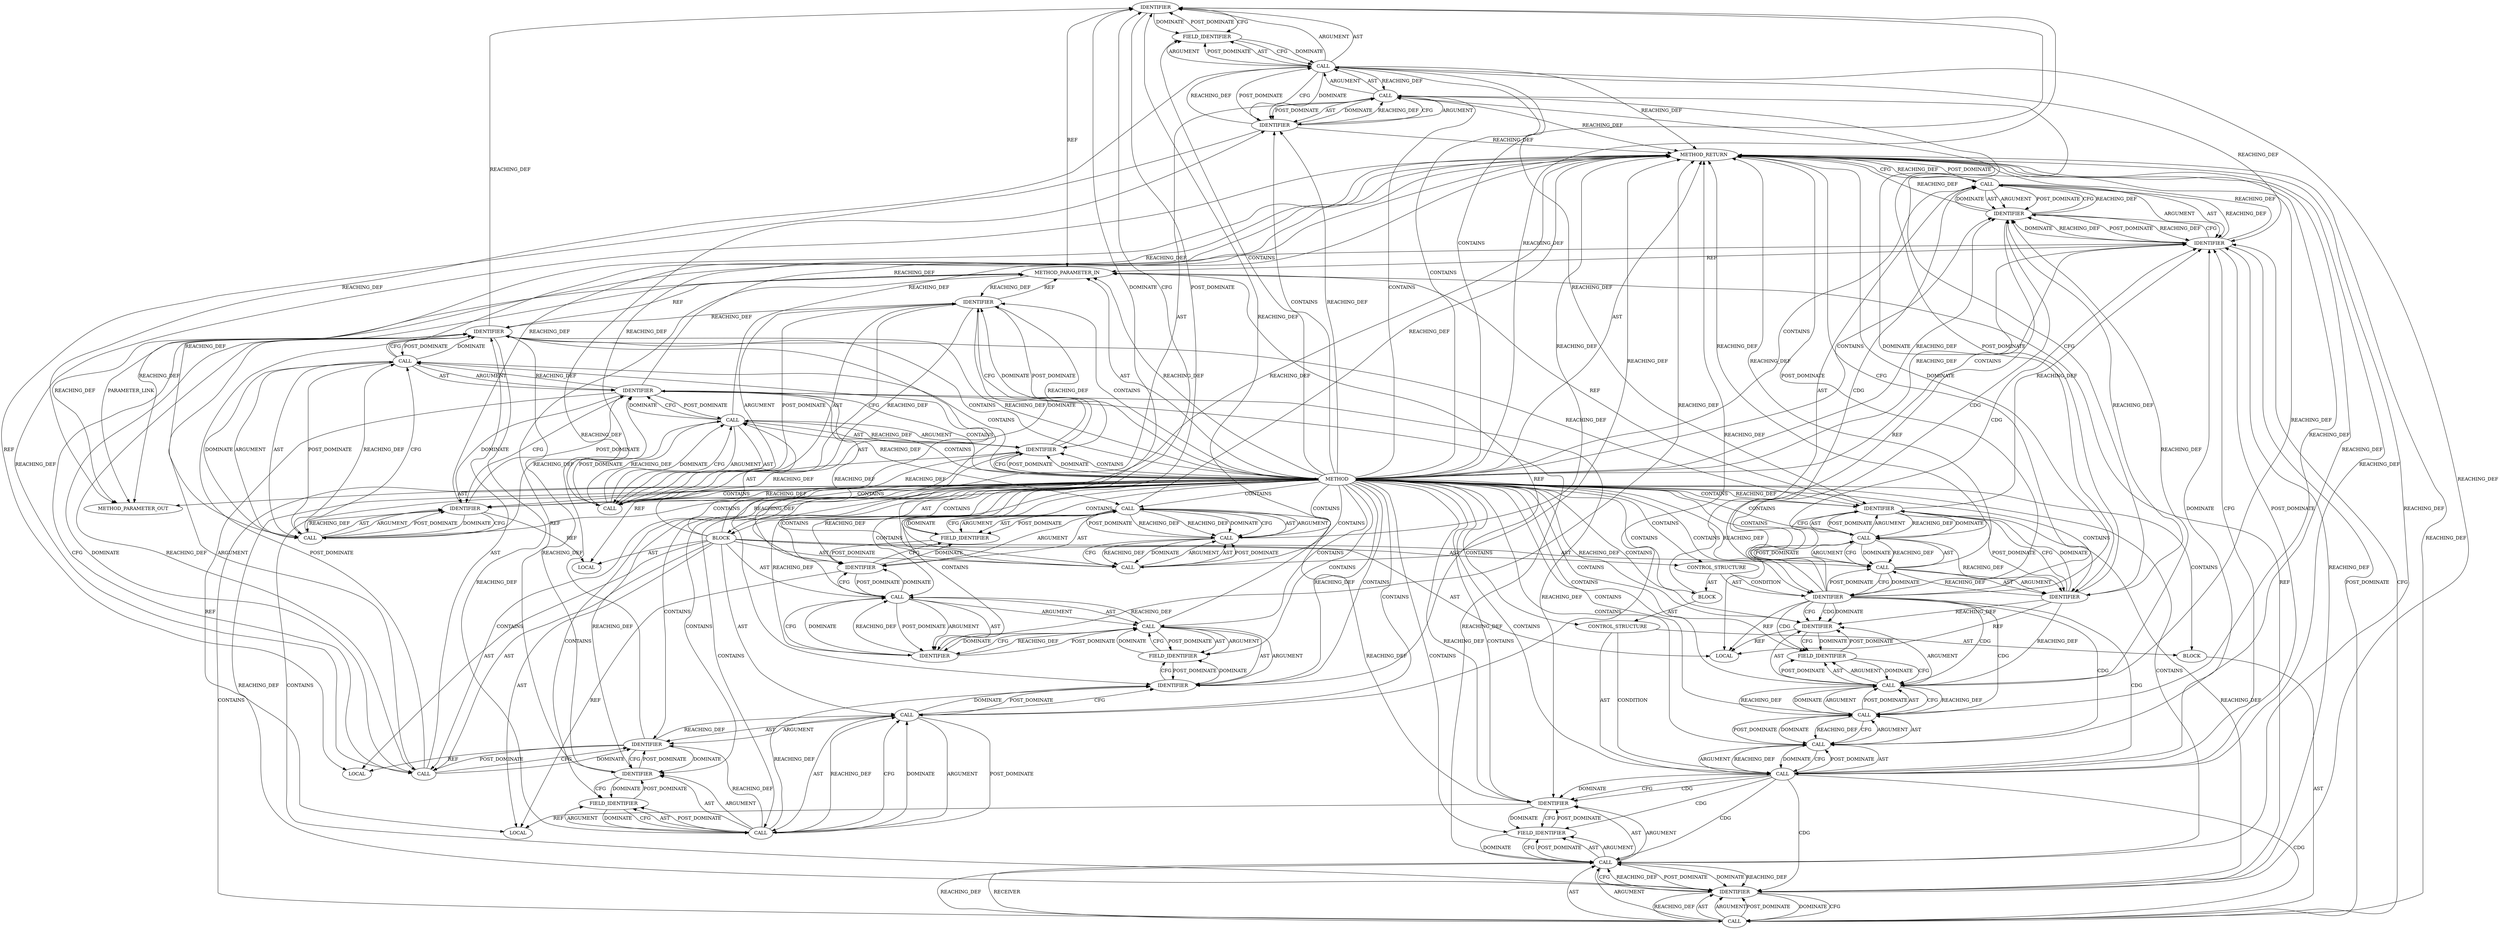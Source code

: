 digraph {
  17520 [label=IDENTIFIER ORDER=1 ARGUMENT_INDEX=1 CODE="sk" COLUMN_NUMBER=2 LINE_NUMBER=2439 TYPE_FULL_NAME="sock*" NAME="sk"]
  17535 [label=IDENTIFIER ORDER=1 ARGUMENT_INDEX=1 CODE="psock" COLUMN_NUMBER=20 LINE_NUMBER=2443 TYPE_FULL_NAME="sk_psock*" NAME="psock"]
  17511 [label=FIELD_IDENTIFIER ORDER=2 ARGUMENT_INDEX=2 CODE="sk_allocation" COLUMN_NUMBER=2 LINE_NUMBER=2437 CANONICAL_NAME="sk_allocation"]
  17533 [label=CALL ORDER=1 ARGUMENT_INDEX=1 CODE="&psock->ingress_msg" COLUMN_NUMBER=19 METHOD_FULL_NAME="<operator>.addressOf" LINE_NUMBER=2443 TYPE_FULL_NAME="<empty>" DISPATCH_TYPE="STATIC_DISPATCH" SIGNATURE="" NAME="<operator>.addressOf"]
  17510 [label=IDENTIFIER ORDER=1 ARGUMENT_INDEX=1 CODE="sk" COLUMN_NUMBER=2 LINE_NUMBER=2437 TYPE_FULL_NAME="sock*" NAME="sk"]
  17534 [label=CALL ORDER=1 ARGUMENT_INDEX=1 CODE="psock->ingress_msg" COLUMN_NUMBER=20 METHOD_FULL_NAME="<operator>.indirectFieldAccess" LINE_NUMBER=2443 TYPE_FULL_NAME="<empty>" DISPATCH_TYPE="STATIC_DISPATCH" SIGNATURE="" NAME="<operator>.indirectFieldAccess"]
  17500 [label=LOCAL ORDER=6 CODE="gfp_t alloc_save" COLUMN_NUMBER=8 LINE_NUMBER=2432 TYPE_FULL_NAME="gfp_t" NAME="alloc_save"]
  17536 [label=FIELD_IDENTIFIER ORDER=2 ARGUMENT_INDEX=2 CODE="ingress_msg" COLUMN_NUMBER=20 LINE_NUMBER=2443 CANONICAL_NAME="ingress_msg"]
  17493 [label=IDENTIFIER ORDER=1 ARGUMENT_INDEX=1 CODE="sk" COLUMN_NUMBER=44 LINE_NUMBER=2429 TYPE_FULL_NAME="sock*" NAME="sk"]
  17509 [label=CALL ORDER=1 ARGUMENT_INDEX=1 CODE="sk->sk_allocation" COLUMN_NUMBER=2 METHOD_FULL_NAME="<operator>.indirectFieldAccess" LINE_NUMBER=2437 TYPE_FULL_NAME="<empty>" DISPATCH_TYPE="STATIC_DISPATCH" SIGNATURE="" NAME="<operator>.indirectFieldAccess"]
  17541 [label=FIELD_IDENTIFIER ORDER=2 ARGUMENT_INDEX=2 CODE="saved_data_ready" COLUMN_NUMBER=4 LINE_NUMBER=2444 CANONICAL_NAME="saved_data_ready"]
  17496 [label=IDENTIFIER ORDER=1 ARGUMENT_INDEX=1 CODE="ctx" COLUMN_NUMBER=28 LINE_NUMBER=2430 TYPE_FULL_NAME="tls_sw_context_rx*" NAME="ctx"]
  17517 [label=FIELD_IDENTIFIER ORDER=2 ARGUMENT_INDEX=2 CODE="strp" COLUMN_NUMBER=23 LINE_NUMBER=2438 CANONICAL_NAME="strp"]
  17501 [label=CALL ORDER=7 ARGUMENT_INDEX=-1 CODE="trace_sk_data_ready(sk)" COLUMN_NUMBER=2 METHOD_FULL_NAME="trace_sk_data_ready" LINE_NUMBER=2434 TYPE_FULL_NAME="<empty>" DISPATCH_TYPE="STATIC_DISPATCH" SIGNATURE="" NAME="trace_sk_data_ready"]
  21698 [label=METHOD_PARAMETER_OUT ORDER=1 CODE="struct sock *sk" IS_VARIADIC=false COLUMN_NUMBER=28 LINE_NUMBER=2427 TYPE_FULL_NAME="sock*" EVALUATION_STRATEGY="BY_VALUE" INDEX=1 NAME="sk"]
  17515 [label=CALL ORDER=1 ARGUMENT_INDEX=1 CODE="ctx->strp" COLUMN_NUMBER=23 METHOD_FULL_NAME="<operator>.indirectFieldAccess" LINE_NUMBER=2438 TYPE_FULL_NAME="<empty>" DISPATCH_TYPE="STATIC_DISPATCH" SIGNATURE="" NAME="<operator>.indirectFieldAccess"]
  17502 [label=IDENTIFIER ORDER=1 ARGUMENT_INDEX=1 CODE="sk" COLUMN_NUMBER=22 LINE_NUMBER=2434 TYPE_FULL_NAME="sock*" NAME="sk"]
  17499 [label=LOCAL ORDER=5 CODE="struct sk_psock* psock" COLUMN_NUMBER=18 LINE_NUMBER=2431 TYPE_FULL_NAME="sk_psock*" NAME="psock"]
  17526 [label=IDENTIFIER ORDER=1 ARGUMENT_INDEX=1 CODE="sk" COLUMN_NUMBER=23 LINE_NUMBER=2441 TYPE_FULL_NAME="sock*" NAME="sk"]
  17545 [label=IDENTIFIER ORDER=2 ARGUMENT_INDEX=2 CODE="psock" COLUMN_NUMBER=20 LINE_NUMBER=2445 TYPE_FULL_NAME="sk_psock*" NAME="psock"]
  17506 [label=IDENTIFIER ORDER=1 ARGUMENT_INDEX=1 CODE="sk" COLUMN_NUMBER=15 LINE_NUMBER=2436 TYPE_FULL_NAME="sock*" NAME="sk"]
  17537 [label=BLOCK ORDER=2 ARGUMENT_INDEX=-1 CODE="<empty>" COLUMN_NUMBER=4 LINE_NUMBER=2444 TYPE_FULL_NAME="void"]
  17538 [label=CALL ORDER=1 ARGUMENT_INDEX=1 CODE="ctx->saved_data_ready(sk)" COLUMN_NUMBER=4 METHOD_FULL_NAME="tls_sw_context_rx.saved_data_ready" LINE_NUMBER=2444 TYPE_FULL_NAME="<empty>" DISPATCH_TYPE="STATIC_DISPATCH" SIGNATURE="" NAME="saved_data_ready"]
  17532 [label=CALL ORDER=1 ARGUMENT_INDEX=1 CODE="list_empty(&psock->ingress_msg)" COLUMN_NUMBER=8 METHOD_FULL_NAME="list_empty" LINE_NUMBER=2443 TYPE_FULL_NAME="<empty>" DISPATCH_TYPE="STATIC_DISPATCH" SIGNATURE="" NAME="list_empty"]
  17492 [label=CALL ORDER=2 ARGUMENT_INDEX=2 CODE="tls_get_ctx(sk)" COLUMN_NUMBER=32 METHOD_FULL_NAME="tls_get_ctx" LINE_NUMBER=2429 TYPE_FULL_NAME="<empty>" DISPATCH_TYPE="STATIC_DISPATCH" SIGNATURE="" NAME="tls_get_ctx"]
  17488 [label=BLOCK ORDER=2 ARGUMENT_INDEX=-1 CODE="{
	struct tls_context *tls_ctx = tls_get_ctx(sk);
	struct tls_sw_context_rx *ctx = tls_sw_ctx_rx(tls_ctx);
	struct sk_psock *psock;
	gfp_t alloc_save;

	trace_sk_data_ready(sk);

	alloc_save = sk->sk_allocation;
	sk->sk_allocation = GFP_ATOMIC;
	tls_strp_data_ready(&ctx->strp);
	sk->sk_allocation = alloc_save;

	psock = sk_psock_get(sk);
	if (psock) {
		if (!list_empty(&psock->ingress_msg))
			ctx->saved_data_ready(sk);
		sk_psock_put(sk, psock);
	}
}" COLUMN_NUMBER=1 LINE_NUMBER=2428 TYPE_FULL_NAME="void"]
  17527 [label=CONTROL_STRUCTURE CONTROL_STRUCTURE_TYPE="IF" ORDER=13 PARSER_TYPE_NAME="CASTIfStatement" ARGUMENT_INDEX=-1 CODE="if (psock)" COLUMN_NUMBER=2 LINE_NUMBER=2442]
  17494 [label=LOCAL ORDER=3 CODE="struct tls_sw_context_rx* ctx" COLUMN_NUMBER=27 LINE_NUMBER=2430 TYPE_FULL_NAME="tls_sw_context_rx*" NAME="ctx"]
  17514 [label=CALL ORDER=1 ARGUMENT_INDEX=1 CODE="&ctx->strp" COLUMN_NUMBER=22 METHOD_FULL_NAME="<operator>.addressOf" LINE_NUMBER=2438 TYPE_FULL_NAME="<empty>" DISPATCH_TYPE="STATIC_DISPATCH" SIGNATURE="" NAME="<operator>.addressOf"]
  17505 [label=CALL ORDER=2 ARGUMENT_INDEX=2 CODE="sk->sk_allocation" COLUMN_NUMBER=15 METHOD_FULL_NAME="<operator>.indirectFieldAccess" LINE_NUMBER=2436 TYPE_FULL_NAME="<empty>" DISPATCH_TYPE="STATIC_DISPATCH" SIGNATURE="" NAME="<operator>.indirectFieldAccess"]
  17543 [label=CALL ORDER=2 ARGUMENT_INDEX=-1 CODE="sk_psock_put(sk, psock)" COLUMN_NUMBER=3 METHOD_FULL_NAME="sk_psock_put" LINE_NUMBER=2445 TYPE_FULL_NAME="<empty>" DISPATCH_TYPE="STATIC_DISPATCH" SIGNATURE="" NAME="sk_psock_put"]
  17516 [label=IDENTIFIER ORDER=1 ARGUMENT_INDEX=1 CODE="ctx" COLUMN_NUMBER=23 LINE_NUMBER=2438 TYPE_FULL_NAME="tls_sw_context_rx*" NAME="ctx"]
  17522 [label=IDENTIFIER ORDER=2 ARGUMENT_INDEX=2 CODE="alloc_save" COLUMN_NUMBER=22 LINE_NUMBER=2439 TYPE_FULL_NAME="gfp_t" NAME="alloc_save"]
  17531 [label=CALL ORDER=1 ARGUMENT_INDEX=-1 CODE="!list_empty(&psock->ingress_msg)" COLUMN_NUMBER=7 METHOD_FULL_NAME="<operator>.logicalNot" LINE_NUMBER=2443 TYPE_FULL_NAME="<empty>" DISPATCH_TYPE="STATIC_DISPATCH" SIGNATURE="" NAME="<operator>.logicalNot"]
  17491 [label=IDENTIFIER ORDER=1 ARGUMENT_INDEX=1 CODE="tls_ctx" COLUMN_NUMBER=22 LINE_NUMBER=2429 TYPE_FULL_NAME="tls_context*" NAME="tls_ctx"]
  17540 [label=IDENTIFIER ORDER=1 ARGUMENT_INDEX=1 CODE="ctx" COLUMN_NUMBER=4 LINE_NUMBER=2444 TYPE_FULL_NAME="tls_sw_context_rx*" NAME="ctx"]
  17544 [label=IDENTIFIER ORDER=1 ARGUMENT_INDEX=1 CODE="sk" COLUMN_NUMBER=16 LINE_NUMBER=2445 TYPE_FULL_NAME="sock*" NAME="sk"]
  17528 [label=IDENTIFIER ORDER=1 ARGUMENT_INDEX=-1 CODE="psock" COLUMN_NUMBER=6 LINE_NUMBER=2442 TYPE_FULL_NAME="sk_psock*" NAME="psock"]
  17486 [label=METHOD COLUMN_NUMBER=1 LINE_NUMBER=2427 COLUMN_NUMBER_END=1 IS_EXTERNAL=false SIGNATURE="void tls_data_ready (sock*)" NAME="tls_data_ready" AST_PARENT_TYPE="TYPE_DECL" AST_PARENT_FULL_NAME="tls_sw.c:<global>" ORDER=52 CODE="static void tls_data_ready(struct sock *sk)
{
	struct tls_context *tls_ctx = tls_get_ctx(sk);
	struct tls_sw_context_rx *ctx = tls_sw_ctx_rx(tls_ctx);
	struct sk_psock *psock;
	gfp_t alloc_save;

	trace_sk_data_ready(sk);

	alloc_save = sk->sk_allocation;
	sk->sk_allocation = GFP_ATOMIC;
	tls_strp_data_ready(&ctx->strp);
	sk->sk_allocation = alloc_save;

	psock = sk_psock_get(sk);
	if (psock) {
		if (!list_empty(&psock->ingress_msg))
			ctx->saved_data_ready(sk);
		sk_psock_put(sk, psock);
	}
}" FULL_NAME="tls_data_ready" LINE_NUMBER_END=2447 FILENAME="tls_sw.c"]
  17546 [label=METHOD_RETURN ORDER=3 CODE="RET" COLUMN_NUMBER=1 LINE_NUMBER=2427 TYPE_FULL_NAME="void" EVALUATION_STRATEGY="BY_VALUE"]
  17530 [label=CONTROL_STRUCTURE CONTROL_STRUCTURE_TYPE="IF" ORDER=1 PARSER_TYPE_NAME="CASTIfStatement" ARGUMENT_INDEX=-1 CODE="if (!list_empty(&psock->ingress_msg))" COLUMN_NUMBER=3 LINE_NUMBER=2443]
  17524 [label=IDENTIFIER ORDER=1 ARGUMENT_INDEX=1 CODE="psock" COLUMN_NUMBER=2 LINE_NUMBER=2441 TYPE_FULL_NAME="sk_psock*" NAME="psock"]
  17495 [label=CALL ORDER=4 ARGUMENT_INDEX=-1 CODE="*ctx = tls_sw_ctx_rx(tls_ctx)" COLUMN_NUMBER=27 METHOD_FULL_NAME="<operator>.assignment" LINE_NUMBER=2430 TYPE_FULL_NAME="<empty>" DISPATCH_TYPE="STATIC_DISPATCH" SIGNATURE="" NAME="<operator>.assignment"]
  17512 [label=IDENTIFIER ORDER=2 ARGUMENT_INDEX=2 CODE="GFP_ATOMIC" COLUMN_NUMBER=22 LINE_NUMBER=2437 TYPE_FULL_NAME="ANY" NAME="GFP_ATOMIC"]
  17523 [label=CALL ORDER=12 ARGUMENT_INDEX=-1 CODE="psock = sk_psock_get(sk)" COLUMN_NUMBER=2 METHOD_FULL_NAME="<operator>.assignment" LINE_NUMBER=2441 TYPE_FULL_NAME="<empty>" DISPATCH_TYPE="STATIC_DISPATCH" SIGNATURE="" NAME="<operator>.assignment"]
  17542 [label=IDENTIFIER ORDER=2 ARGUMENT_INDEX=1 CODE="sk" COLUMN_NUMBER=26 LINE_NUMBER=2444 TYPE_FULL_NAME="sock*" NAME="sk"]
  17497 [label=CALL ORDER=2 ARGUMENT_INDEX=2 CODE="tls_sw_ctx_rx(tls_ctx)" COLUMN_NUMBER=34 METHOD_FULL_NAME="tls_sw_ctx_rx" LINE_NUMBER=2430 TYPE_FULL_NAME="<empty>" DISPATCH_TYPE="STATIC_DISPATCH" SIGNATURE="" NAME="tls_sw_ctx_rx"]
  17490 [label=CALL ORDER=2 ARGUMENT_INDEX=-1 CODE="*tls_ctx = tls_get_ctx(sk)" COLUMN_NUMBER=21 METHOD_FULL_NAME="<operator>.assignment" LINE_NUMBER=2429 TYPE_FULL_NAME="<empty>" DISPATCH_TYPE="STATIC_DISPATCH" SIGNATURE="" NAME="<operator>.assignment"]
  17525 [label=CALL ORDER=2 ARGUMENT_INDEX=2 CODE="sk_psock_get(sk)" COLUMN_NUMBER=10 METHOD_FULL_NAME="sk_psock_get" LINE_NUMBER=2441 TYPE_FULL_NAME="<empty>" DISPATCH_TYPE="STATIC_DISPATCH" SIGNATURE="" NAME="sk_psock_get"]
  17518 [label=CALL ORDER=11 ARGUMENT_INDEX=-1 CODE="sk->sk_allocation = alloc_save" COLUMN_NUMBER=2 METHOD_FULL_NAME="<operator>.assignment" LINE_NUMBER=2439 TYPE_FULL_NAME="<empty>" DISPATCH_TYPE="STATIC_DISPATCH" SIGNATURE="" NAME="<operator>.assignment"]
  17521 [label=FIELD_IDENTIFIER ORDER=2 ARGUMENT_INDEX=2 CODE="sk_allocation" COLUMN_NUMBER=2 LINE_NUMBER=2439 CANONICAL_NAME="sk_allocation"]
  17508 [label=CALL ORDER=9 ARGUMENT_INDEX=-1 CODE="sk->sk_allocation = GFP_ATOMIC" COLUMN_NUMBER=2 METHOD_FULL_NAME="<operator>.assignment" LINE_NUMBER=2437 TYPE_FULL_NAME="<empty>" DISPATCH_TYPE="STATIC_DISPATCH" SIGNATURE="" NAME="<operator>.assignment"]
  17503 [label=CALL ORDER=8 ARGUMENT_INDEX=-1 CODE="alloc_save = sk->sk_allocation" COLUMN_NUMBER=2 METHOD_FULL_NAME="<operator>.assignment" LINE_NUMBER=2436 TYPE_FULL_NAME="<empty>" DISPATCH_TYPE="STATIC_DISPATCH" SIGNATURE="" NAME="<operator>.assignment"]
  17489 [label=LOCAL ORDER=1 CODE="struct tls_context* tls_ctx" COLUMN_NUMBER=21 LINE_NUMBER=2429 TYPE_FULL_NAME="tls_context*" NAME="tls_ctx"]
  17498 [label=IDENTIFIER ORDER=1 ARGUMENT_INDEX=1 CODE="tls_ctx" COLUMN_NUMBER=48 LINE_NUMBER=2430 TYPE_FULL_NAME="tls_context*" NAME="tls_ctx"]
  17529 [label=BLOCK ORDER=2 ARGUMENT_INDEX=-1 CODE="{
		if (!list_empty(&psock->ingress_msg))
			ctx->saved_data_ready(sk);
		sk_psock_put(sk, psock);
	}" COLUMN_NUMBER=13 LINE_NUMBER=2442 TYPE_FULL_NAME="void"]
  17539 [label=CALL ORDER=1 ARGUMENT_INDEX=0 CODE="ctx->saved_data_ready" COLUMN_NUMBER=4 METHOD_FULL_NAME="<operator>.indirectFieldAccess" LINE_NUMBER=2444 TYPE_FULL_NAME="<empty>" DISPATCH_TYPE="STATIC_DISPATCH" SIGNATURE="" NAME="<operator>.indirectFieldAccess"]
  17504 [label=IDENTIFIER ORDER=1 ARGUMENT_INDEX=1 CODE="alloc_save" COLUMN_NUMBER=2 LINE_NUMBER=2436 TYPE_FULL_NAME="gfp_t" NAME="alloc_save"]
  17513 [label=CALL ORDER=10 ARGUMENT_INDEX=-1 CODE="tls_strp_data_ready(&ctx->strp)" COLUMN_NUMBER=2 METHOD_FULL_NAME="tls_strp_data_ready" LINE_NUMBER=2438 TYPE_FULL_NAME="<empty>" DISPATCH_TYPE="STATIC_DISPATCH" SIGNATURE="" NAME="tls_strp_data_ready"]
  17507 [label=FIELD_IDENTIFIER ORDER=2 ARGUMENT_INDEX=2 CODE="sk_allocation" COLUMN_NUMBER=15 LINE_NUMBER=2436 CANONICAL_NAME="sk_allocation"]
  17487 [label=METHOD_PARAMETER_IN ORDER=1 CODE="struct sock *sk" IS_VARIADIC=false COLUMN_NUMBER=28 LINE_NUMBER=2427 TYPE_FULL_NAME="sock*" EVALUATION_STRATEGY="BY_VALUE" INDEX=1 NAME="sk"]
  17519 [label=CALL ORDER=1 ARGUMENT_INDEX=1 CODE="sk->sk_allocation" COLUMN_NUMBER=2 METHOD_FULL_NAME="<operator>.indirectFieldAccess" LINE_NUMBER=2439 TYPE_FULL_NAME="<empty>" DISPATCH_TYPE="STATIC_DISPATCH" SIGNATURE="" NAME="<operator>.indirectFieldAccess"]
  17505 -> 17503 [label=REACHING_DEF VARIABLE="sk->sk_allocation"]
  17509 -> 17511 [label=POST_DOMINATE ]
  17521 -> 17519 [label=CFG ]
  17531 -> 17540 [label=CDG ]
  17502 -> 17526 [label=REACHING_DEF VARIABLE="sk"]
  17486 -> 17487 [label=AST ]
  17505 -> 17507 [label=AST ]
  17492 -> 17493 [label=ARGUMENT ]
  17515 -> 17514 [label=REACHING_DEF VARIABLE="ctx->strp"]
  17515 -> 17514 [label=REACHING_DEF VARIABLE="ctx->strp"]
  17512 -> 17509 [label=REACHING_DEF VARIABLE="GFP_ATOMIC"]
  17486 -> 17542 [label=REACHING_DEF VARIABLE=""]
  17535 -> 17536 [label=CFG ]
  17524 -> 17545 [label=REACHING_DEF VARIABLE="psock"]
  17486 -> 17528 [label=CONTAINS ]
  17486 -> 17534 [label=CONTAINS ]
  17511 -> 17510 [label=POST_DOMINATE ]
  17539 -> 17540 [label=AST ]
  17515 -> 17517 [label=ARGUMENT ]
  17531 -> 17546 [label=REACHING_DEF VARIABLE="!list_empty(&psock->ingress_msg)"]
  17508 -> 17516 [label=DOMINATE ]
  17486 -> 17498 [label=CONTAINS ]
  17491 -> 17498 [label=REACHING_DEF VARIABLE="tls_ctx"]
  17520 -> 17521 [label=CFG ]
  17534 -> 17546 [label=REACHING_DEF VARIABLE="psock->ingress_msg"]
  17528 -> 17535 [label=CFG ]
  17486 -> 17518 [label=CONTAINS ]
  17528 -> 17499 [label=REF ]
  17486 -> 17528 [label=REACHING_DEF VARIABLE=""]
  17486 -> 17522 [label=CONTAINS ]
  17486 -> 17526 [label=CONTAINS ]
  17486 -> 17515 [label=CONTAINS ]
  17486 -> 17535 [label=REACHING_DEF VARIABLE=""]
  17545 -> 17544 [label=POST_DOMINATE ]
  17505 -> 17506 [label=ARGUMENT ]
  17486 -> 17509 [label=CONTAINS ]
  17486 -> 17540 [label=CONTAINS ]
  17504 -> 17501 [label=POST_DOMINATE ]
  17534 -> 17535 [label=ARGUMENT ]
  17507 -> 17505 [label=CFG ]
  17486 -> 17502 [label=REACHING_DEF VARIABLE=""]
  17519 -> 17521 [label=ARGUMENT ]
  17525 -> 17546 [label=REACHING_DEF VARIABLE="sk_psock_get(sk)"]
  17524 -> 17534 [label=REACHING_DEF VARIABLE="psock"]
  17514 -> 17546 [label=REACHING_DEF VARIABLE="&ctx->strp"]
  17539 -> 17540 [label=ARGUMENT ]
  17530 -> 17531 [label=CONDITION ]
  17539 -> 17541 [label=POST_DOMINATE ]
  17505 -> 17510 [label=REACHING_DEF VARIABLE="sk->sk_allocation"]
  17496 -> 17495 [label=REACHING_DEF VARIABLE="ctx"]
  17509 -> 17510 [label=AST ]
  17508 -> 17512 [label=AST ]
  17546 -> 17543 [label=POST_DOMINATE ]
  17490 -> 17496 [label=DOMINATE ]
  17488 -> 17495 [label=AST ]
  17486 -> 17512 [label=CONTAINS ]
  17503 -> 17505 [label=ARGUMENT ]
  17543 -> 17544 [label=ARGUMENT ]
  17486 -> 17488 [label=AST ]
  17503 -> 17505 [label=AST ]
  17527 -> 17528 [label=CONDITION ]
  17486 -> 17531 [label=CONTAINS ]
  17493 -> 17492 [label=CFG ]
  17543 -> 17544 [label=AST ]
  17515 -> 17517 [label=AST ]
  17525 -> 17523 [label=CFG ]
  17537 -> 17538 [label=AST ]
  17532 -> 17533 [label=ARGUMENT ]
  17535 -> 17536 [label=DOMINATE ]
  17505 -> 17503 [label=CFG ]
  17486 -> 17532 [label=CONTAINS ]
  17486 -> 17488 [label=CONTAINS ]
  17531 -> 17540 [label=DOMINATE ]
  17526 -> 17524 [label=POST_DOMINATE ]
  17514 -> 17513 [label=CFG ]
  17486 -> 17537 [label=CONTAINS ]
  17514 -> 17515 [label=AST ]
  17542 -> 17544 [label=REACHING_DEF VARIABLE="sk"]
  17505 -> 17507 [label=POST_DOMINATE ]
  17512 -> 17508 [label=CFG ]
  17510 -> 17487 [label=REF ]
  17518 -> 17519 [label=ARGUMENT ]
  17534 -> 17536 [label=POST_DOMINATE ]
  17524 -> 17499 [label=REF ]
  17530 -> 17531 [label=AST ]
  17532 -> 17531 [label=REACHING_DEF VARIABLE="list_empty(&psock->ingress_msg)"]
  17506 -> 17487 [label=REF ]
  17496 -> 17546 [label=REACHING_DEF VARIABLE="ctx"]
  17496 -> 17498 [label=DOMINATE ]
  17497 -> 17498 [label=AST ]
  17490 -> 17496 [label=CFG ]
  17497 -> 17498 [label=ARGUMENT ]
  17491 -> 17493 [label=CFG ]
  17526 -> 17525 [label=REACHING_DEF VARIABLE="sk"]
  17495 -> 17496 [label=ARGUMENT ]
  17488 -> 17494 [label=AST ]
  17486 -> 17545 [label=REACHING_DEF VARIABLE=""]
  17490 -> 17492 [label=POST_DOMINATE ]
  17523 -> 17546 [label=REACHING_DEF VARIABLE="psock = sk_psock_get(sk)"]
  17486 -> 17529 [label=CONTAINS ]
  17535 -> 17499 [label=REF ]
  17504 -> 17500 [label=REF ]
  17492 -> 17490 [label=REACHING_DEF VARIABLE="tls_get_ctx(sk)"]
  17490 -> 17492 [label=ARGUMENT ]
  17540 -> 17541 [label=DOMINATE ]
  17534 -> 17536 [label=AST ]
  17533 -> 17532 [label=DOMINATE ]
  17497 -> 17495 [label=REACHING_DEF VARIABLE="tls_sw_ctx_rx(tls_ctx)"]
  17498 -> 17497 [label=REACHING_DEF VARIABLE="tls_ctx"]
  17486 -> 17519 [label=CONTAINS ]
  17513 -> 17514 [label=ARGUMENT ]
  17511 -> 17509 [label=DOMINATE ]
  17486 -> 17514 [label=CONTAINS ]
  17503 -> 17504 [label=AST ]
  17486 -> 17510 [label=REACHING_DEF VARIABLE=""]
  17541 -> 17540 [label=POST_DOMINATE ]
  17495 -> 17497 [label=ARGUMENT ]
  17495 -> 17496 [label=AST ]
  17505 -> 17507 [label=ARGUMENT ]
  17545 -> 17499 [label=REF ]
  17491 -> 17486 [label=POST_DOMINATE ]
  17539 -> 17542 [label=DOMINATE ]
  17546 -> 17528 [label=POST_DOMINATE ]
  17509 -> 17510 [label=ARGUMENT ]
  17486 -> 17530 [label=CONTAINS ]
  17518 -> 17519 [label=AST ]
  17486 -> 17525 [label=CONTAINS ]
  17532 -> 17531 [label=DOMINATE ]
  17534 -> 17535 [label=AST ]
  17513 -> 17520 [label=DOMINATE ]
  17501 -> 17546 [label=REACHING_DEF VARIABLE="trace_sk_data_ready(sk)"]
  17486 -> 17510 [label=CONTAINS ]
  17545 -> 17546 [label=REACHING_DEF VARIABLE="psock"]
  17544 -> 17543 [label=REACHING_DEF VARIABLE="sk"]
  17493 -> 17491 [label=POST_DOMINATE ]
  17502 -> 17501 [label=CFG ]
  17544 -> 17531 [label=POST_DOMINATE ]
  17498 -> 17497 [label=DOMINATE ]
  17515 -> 17516 [label=ARGUMENT ]
  17513 -> 17514 [label=AST ]
  17532 -> 17533 [label=AST ]
  17542 -> 17487 [label=REF ]
  17526 -> 17487 [label=REF ]
  17502 -> 17487 [label=REF ]
  17493 -> 17502 [label=REACHING_DEF VARIABLE="sk"]
  17486 -> 17523 [label=CONTAINS ]
  17525 -> 17524 [label=REACHING_DEF VARIABLE="sk_psock_get(sk)"]
  17517 -> 17516 [label=POST_DOMINATE ]
  17490 -> 17492 [label=AST ]
  17508 -> 17516 [label=CFG ]
  17538 -> 17542 [label=AST ]
  17496 -> 17540 [label=REACHING_DEF VARIABLE="ctx"]
  17519 -> 17522 [label=CFG ]
  17541 -> 17539 [label=DOMINATE ]
  17486 -> 17539 [label=CONTAINS ]
  17486 -> 17522 [label=REACHING_DEF VARIABLE=""]
  17543 -> 17545 [label=POST_DOMINATE ]
  17504 -> 17506 [label=DOMINATE ]
  17526 -> 17525 [label=DOMINATE ]
  17518 -> 17524 [label=DOMINATE ]
  17488 -> 17508 [label=AST ]
  17503 -> 17510 [label=CFG ]
  17497 -> 17495 [label=CFG ]
  17518 -> 17522 [label=ARGUMENT ]
  17502 -> 17506 [label=REACHING_DEF VARIABLE="sk"]
  17510 -> 17511 [label=DOMINATE ]
  17512 -> 17509 [label=POST_DOMINATE ]
  17490 -> 17491 [label=ARGUMENT ]
  17509 -> 17512 [label=DOMINATE ]
  17496 -> 17494 [label=REF ]
  17498 -> 17489 [label=REF ]
  17543 -> 17546 [label=CFG ]
  17528 -> 17533 [label=CDG ]
  17486 -> 17492 [label=CONTAINS ]
  17542 -> 17539 [label=REACHING_DEF VARIABLE="sk"]
  17523 -> 17528 [label=CFG ]
  17498 -> 17497 [label=CFG ]
  17490 -> 17546 [label=REACHING_DEF VARIABLE="*tls_ctx = tls_get_ctx(sk)"]
  17486 -> 17516 [label=CONTAINS ]
  17532 -> 17546 [label=REACHING_DEF VARIABLE="list_empty(&psock->ingress_msg)"]
  17497 -> 17546 [label=REACHING_DEF VARIABLE="tls_sw_ctx_rx(tls_ctx)"]
  17502 -> 17501 [label=DOMINATE ]
  17495 -> 17502 [label=DOMINATE ]
  17509 -> 17508 [label=REACHING_DEF VARIABLE="sk->sk_allocation"]
  17488 -> 17490 [label=AST ]
  17492 -> 17490 [label=DOMINATE ]
  17502 -> 17495 [label=POST_DOMINATE ]
  17486 -> 17498 [label=REACHING_DEF VARIABLE=""]
  17486 -> 17503 [label=CONTAINS ]
  17534 -> 17533 [label=CFG ]
  17486 -> 17506 [label=CONTAINS ]
  17540 -> 17494 [label=REF ]
  17492 -> 17490 [label=CFG ]
  17486 -> 17506 [label=REACHING_DEF VARIABLE=""]
  17515 -> 17546 [label=REACHING_DEF VARIABLE="ctx->strp"]
  17497 -> 17495 [label=DOMINATE ]
  17493 -> 17487 [label=REF ]
  17544 -> 17545 [label=CFG ]
  17491 -> 17493 [label=DOMINATE ]
  17528 -> 17545 [label=CDG ]
  17521 -> 17519 [label=DOMINATE ]
  17512 -> 17508 [label=DOMINATE ]
  17524 -> 17535 [label=REACHING_DEF VARIABLE="psock"]
  17497 -> 17498 [label=POST_DOMINATE ]
  17486 -> 17497 [label=CONTAINS ]
  17519 -> 17542 [label=REACHING_DEF VARIABLE="sk->sk_allocation"]
  17531 -> 17532 [label=POST_DOMINATE ]
  17508 -> 17512 [label=POST_DOMINATE ]
  17542 -> 17538 [label=DOMINATE ]
  17545 -> 17543 [label=CFG ]
  17539 -> 17538 [label=REACHING_DEF VARIABLE="ctx->saved_data_ready"]
  17492 -> 17493 [label=POST_DOMINATE ]
  17509 -> 17511 [label=AST ]
  17491 -> 17490 [label=REACHING_DEF VARIABLE="tls_ctx"]
  17486 -> 17526 [label=REACHING_DEF VARIABLE=""]
  17498 -> 17496 [label=POST_DOMINATE ]
  17522 -> 17500 [label=REF ]
  17527 -> 17529 [label=AST ]
  17544 -> 17546 [label=REACHING_DEF VARIABLE="sk"]
  17544 -> 17545 [label=DOMINATE ]
  17523 -> 17525 [label=AST ]
  17528 -> 17546 [label=CFG ]
  17519 -> 17521 [label=POST_DOMINATE ]
  17502 -> 17520 [label=REACHING_DEF VARIABLE="sk"]
  17538 -> 17539 [label=RECEIVER ]
  17543 -> 17545 [label=AST ]
  17519 -> 17521 [label=AST ]
  17531 -> 17532 [label=AST ]
  17543 -> 17546 [label=REACHING_DEF VARIABLE="sk_psock_put(sk, psock)"]
  17513 -> 17514 [label=POST_DOMINATE ]
  17503 -> 17505 [label=POST_DOMINATE ]
  17496 -> 17516 [label=REACHING_DEF VARIABLE="ctx"]
  17531 -> 17542 [label=CDG ]
  17518 -> 17524 [label=CFG ]
  17501 -> 17502 [label=ARGUMENT ]
  17497 -> 17496 [label=REACHING_DEF VARIABLE="tls_sw_ctx_rx(tls_ctx)"]
  17486 -> 17541 [label=CONTAINS ]
  17486 -> 17544 [label=CONTAINS ]
  17520 -> 17513 [label=POST_DOMINATE ]
  17486 -> 21698 [label=AST ]
  17486 -> 17536 [label=CONTAINS ]
  17486 -> 17520 [label=CONTAINS ]
  17544 -> 17538 [label=POST_DOMINATE ]
  17488 -> 17527 [label=AST ]
  17486 -> 17501 [label=CONTAINS ]
  17523 -> 17525 [label=POST_DOMINATE ]
  17519 -> 17526 [label=REACHING_DEF VARIABLE="sk->sk_allocation"]
  17539 -> 17541 [label=AST ]
  17528 -> 17535 [label=CDG ]
  17486 -> 17513 [label=CONTAINS ]
  17525 -> 17523 [label=REACHING_DEF VARIABLE="sk_psock_get(sk)"]
  17534 -> 17533 [label=REACHING_DEF VARIABLE="psock->ingress_msg"]
  17534 -> 17533 [label=REACHING_DEF VARIABLE="psock->ingress_msg"]
  17545 -> 17543 [label=REACHING_DEF VARIABLE="psock"]
  17486 -> 17538 [label=CONTAINS ]
  17517 -> 17515 [label=DOMINATE ]
  17486 -> 17491 [label=DOMINATE ]
  17486 -> 17493 [label=REACHING_DEF VARIABLE=""]
  17528 -> 17536 [label=CDG ]
  17533 -> 17534 [label=ARGUMENT ]
  17524 -> 17518 [label=POST_DOMINATE ]
  17496 -> 17539 [label=REACHING_DEF VARIABLE="ctx"]
  17493 -> 17492 [label=REACHING_DEF VARIABLE="sk"]
  17492 -> 17493 [label=AST ]
  17522 -> 17518 [label=DOMINATE ]
  17486 -> 17517 [label=CONTAINS ]
  17488 -> 17503 [label=AST ]
  17529 -> 17543 [label=AST ]
  17532 -> 17533 [label=POST_DOMINATE ]
  17488 -> 17499 [label=AST ]
  17531 -> 17540 [label=CFG ]
  17508 -> 17509 [label=AST ]
  17486 -> 17487 [label=REACHING_DEF VARIABLE=""]
  17532 -> 17531 [label=CFG ]
  17486 -> 17496 [label=CONTAINS ]
  17502 -> 17501 [label=REACHING_DEF VARIABLE="sk"]
  17534 -> 17533 [label=DOMINATE ]
  17509 -> 17520 [label=REACHING_DEF VARIABLE="sk->sk_allocation"]
  17486 -> 17508 [label=CONTAINS ]
  17486 -> 17490 [label=CONTAINS ]
  17538 -> 17542 [label=ARGUMENT ]
  17504 -> 17522 [label=REACHING_DEF VARIABLE="alloc_save"]
  17522 -> 17519 [label=REACHING_DEF VARIABLE="alloc_save"]
  17495 -> 17497 [label=AST ]
  17528 -> 17523 [label=POST_DOMINATE ]
  17514 -> 17513 [label=REACHING_DEF VARIABLE="&ctx->strp"]
  17542 -> 17539 [label=POST_DOMINATE ]
  17496 -> 17515 [label=REACHING_DEF VARIABLE="ctx"]
  17501 -> 17504 [label=CFG ]
  17507 -> 17505 [label=DOMINATE ]
  17524 -> 17526 [label=CFG ]
  17488 -> 17523 [label=AST ]
  17531 -> 17532 [label=ARGUMENT ]
  17517 -> 17515 [label=CFG ]
  17543 -> 17545 [label=ARGUMENT ]
  17531 -> 17538 [label=CDG ]
  17486 -> 17511 [label=CONTAINS ]
  17529 -> 17530 [label=AST ]
  17487 -> 21698 [label=REACHING_DEF VARIABLE="sk"]
  17533 -> 17534 [label=POST_DOMINATE ]
  17519 -> 17544 [label=REACHING_DEF VARIABLE="sk->sk_allocation"]
  17504 -> 17503 [label=REACHING_DEF VARIABLE="alloc_save"]
  17522 -> 17518 [label=REACHING_DEF VARIABLE="alloc_save"]
  17538 -> 17539 [label=AST ]
  17503 -> 17510 [label=DOMINATE ]
  17533 -> 17546 [label=REACHING_DEF VARIABLE="&psock->ingress_msg"]
  17531 -> 17544 [label=DOMINATE ]
  17520 -> 17521 [label=DOMINATE ]
  17505 -> 17506 [label=AST ]
  17487 -> 21698 [label=PARAMETER_LINK ]
  17505 -> 17504 [label=REACHING_DEF VARIABLE="sk->sk_allocation"]
  17514 -> 17515 [label=ARGUMENT ]
  17534 -> 17545 [label=REACHING_DEF VARIABLE="psock->ingress_msg"]
  17503 -> 17546 [label=REACHING_DEF VARIABLE="alloc_save = sk->sk_allocation"]
  17501 -> 17504 [label=DOMINATE ]
  17516 -> 17517 [label=CFG ]
  17486 -> 17502 [label=CONTAINS ]
  17486 -> 17521 [label=CONTAINS ]
  17526 -> 17544 [label=REACHING_DEF VARIABLE="sk"]
  17538 -> 17542 [label=POST_DOMINATE ]
  17503 -> 17504 [label=ARGUMENT ]
  17531 -> 17541 [label=CDG ]
  17536 -> 17534 [label=CFG ]
  17506 -> 17504 [label=POST_DOMINATE ]
  17498 -> 17546 [label=REACHING_DEF VARIABLE="tls_ctx"]
  17512 -> 17546 [label=REACHING_DEF VARIABLE="GFP_ATOMIC"]
  17516 -> 17508 [label=POST_DOMINATE ]
  17519 -> 17520 [label=ARGUMENT ]
  17515 -> 17514 [label=DOMINATE ]
  17486 -> 17495 [label=CONTAINS ]
  17519 -> 17520 [label=AST ]
  17528 -> 17532 [label=CDG ]
  17515 -> 17514 [label=CFG ]
  17533 -> 17532 [label=REACHING_DEF VARIABLE="&psock->ingress_msg"]
  17525 -> 17526 [label=AST ]
  17488 -> 17501 [label=AST ]
  17527 -> 17528 [label=AST ]
  17501 -> 17502 [label=POST_DOMINATE ]
  17518 -> 17522 [label=POST_DOMINATE ]
  17507 -> 17506 [label=POST_DOMINATE ]
  17486 -> 17540 [label=REACHING_DEF VARIABLE=""]
  17541 -> 17539 [label=CFG ]
  17539 -> 17546 [label=REACHING_DEF VARIABLE="ctx->saved_data_ready"]
  17519 -> 21698 [label=REACHING_DEF VARIABLE="sk->sk_allocation"]
  17515 -> 17517 [label=POST_DOMINATE ]
  17508 -> 17509 [label=ARGUMENT ]
  17545 -> 17544 [label=REACHING_DEF VARIABLE="psock"]
  17533 -> 17534 [label=AST ]
  17502 -> 17510 [label=REACHING_DEF VARIABLE="sk"]
  17510 -> 17503 [label=POST_DOMINATE ]
  17486 -> 17507 [label=CONTAINS ]
  17518 -> 17522 [label=AST ]
  17538 -> 17544 [label=CFG ]
  17523 -> 17528 [label=DOMINATE ]
  17540 -> 17541 [label=CFG ]
  17508 -> 17512 [label=ARGUMENT ]
  17501 -> 17502 [label=AST ]
  17528 -> 17543 [label=CDG ]
  17526 -> 17542 [label=REACHING_DEF VARIABLE="sk"]
  17486 -> 17505 [label=CONTAINS ]
  17492 -> 17546 [label=REACHING_DEF VARIABLE="tls_get_ctx(sk)"]
  17486 -> 17520 [label=REACHING_DEF VARIABLE=""]
  17528 -> 17535 [label=DOMINATE ]
  17539 -> 17541 [label=ARGUMENT ]
  17488 -> 17513 [label=AST ]
  17530 -> 17537 [label=AST ]
  17523 -> 17525 [label=ARGUMENT ]
  17486 -> 17533 [label=CONTAINS ]
  17486 -> 17491 [label=CONTAINS ]
  17515 -> 17516 [label=AST ]
  17491 -> 17489 [label=REF ]
  17510 -> 17511 [label=CFG ]
  17486 -> 17491 [label=CFG ]
  17519 -> 17546 [label=REACHING_DEF VARIABLE="sk->sk_allocation"]
  17522 -> 17518 [label=CFG ]
  17502 -> 17505 [label=REACHING_DEF VARIABLE="sk"]
  17523 -> 17524 [label=AST ]
  17486 -> 17542 [label=CONTAINS ]
  17511 -> 17509 [label=CFG ]
  17524 -> 17523 [label=REACHING_DEF VARIABLE="psock"]
  17544 -> 21698 [label=REACHING_DEF VARIABLE="sk"]
  17506 -> 17507 [label=CFG ]
  17528 -> 17534 [label=CDG ]
  17488 -> 17489 [label=AST ]
  17536 -> 17535 [label=POST_DOMINATE ]
  17522 -> 17546 [label=REACHING_DEF VARIABLE="alloc_save"]
  17486 -> 17504 [label=CONTAINS ]
  17495 -> 17497 [label=POST_DOMINATE ]
  17525 -> 17523 [label=DOMINATE ]
  17512 -> 17508 [label=REACHING_DEF VARIABLE="GFP_ATOMIC"]
  17488 -> 17500 [label=AST ]
  17542 -> 17538 [label=REACHING_DEF VARIABLE="sk"]
  17534 -> 17536 [label=ARGUMENT ]
  17486 -> 17527 [label=CONTAINS ]
  17542 -> 17538 [label=CFG ]
  17486 -> 17545 [label=CONTAINS ]
  17519 -> 17518 [label=REACHING_DEF VARIABLE="sk->sk_allocation"]
  17486 -> 17543 [label=CONTAINS ]
  17492 -> 17491 [label=REACHING_DEF VARIABLE="tls_get_ctx(sk)"]
  17486 -> 17535 [label=CONTAINS ]
  17508 -> 17546 [label=REACHING_DEF VARIABLE="sk->sk_allocation = GFP_ATOMIC"]
  17525 -> 17526 [label=POST_DOMINATE ]
  17531 -> 17539 [label=CDG ]
  17523 -> 17524 [label=ARGUMENT ]
  17509 -> 17512 [label=CFG ]
  17522 -> 17519 [label=POST_DOMINATE ]
  17538 -> 17539 [label=ARGUMENT ]
  17539 -> 17542 [label=CFG ]
  17506 -> 17507 [label=DOMINATE ]
  17490 -> 17491 [label=AST ]
  17495 -> 17502 [label=CFG ]
  17488 -> 17518 [label=AST ]
  17536 -> 17534 [label=DOMINATE ]
  17486 -> 17524 [label=CONTAINS ]
  17525 -> 17526 [label=ARGUMENT ]
  17496 -> 17490 [label=POST_DOMINATE ]
  17514 -> 17515 [label=POST_DOMINATE ]
  17496 -> 17498 [label=CFG ]
  17504 -> 17506 [label=CFG ]
  17539 -> 17542 [label=REACHING_DEF VARIABLE="ctx->saved_data_ready"]
  17516 -> 17517 [label=DOMINATE ]
  17526 -> 17525 [label=CFG ]
  17495 -> 17546 [label=REACHING_DEF VARIABLE="*ctx = tls_sw_ctx_rx(tls_ctx)"]
  17486 -> 17493 [label=CONTAINS ]
  17486 -> 17512 [label=REACHING_DEF VARIABLE=""]
  17533 -> 17532 [label=CFG ]
  17515 -> 17540 [label=REACHING_DEF VARIABLE="ctx->strp"]
  17524 -> 17526 [label=DOMINATE ]
  17514 -> 17513 [label=DOMINATE ]
  17487 -> 17493 [label=REACHING_DEF VARIABLE="sk"]
  17486 -> 17516 [label=REACHING_DEF VARIABLE=""]
  17518 -> 17546 [label=REACHING_DEF VARIABLE="sk->sk_allocation = alloc_save"]
  17538 -> 17546 [label=REACHING_DEF VARIABLE="ctx->saved_data_ready(sk)"]
  17513 -> 17520 [label=CFG ]
  17544 -> 17545 [label=REACHING_DEF VARIABLE="sk"]
  17513 -> 17546 [label=REACHING_DEF VARIABLE="tls_strp_data_ready(&ctx->strp)"]
  17509 -> 17511 [label=ARGUMENT ]
  17520 -> 17487 [label=REF ]
  17486 -> 17544 [label=REACHING_DEF VARIABLE=""]
  17521 -> 17520 [label=POST_DOMINATE ]
  17544 -> 17487 [label=REF ]
  17516 -> 17494 [label=REF ]
  17519 -> 17522 [label=DOMINATE ]
  17528 -> 17546 [label=DOMINATE ]
  17528 -> 17544 [label=CDG ]
  17531 -> 17544 [label=CFG ]
  17493 -> 17492 [label=DOMINATE ]
  17545 -> 17543 [label=DOMINATE ]
  17528 -> 17531 [label=CDG ]
  17505 -> 17503 [label=DOMINATE ]
  17486 -> 17546 [label=AST ]
}
